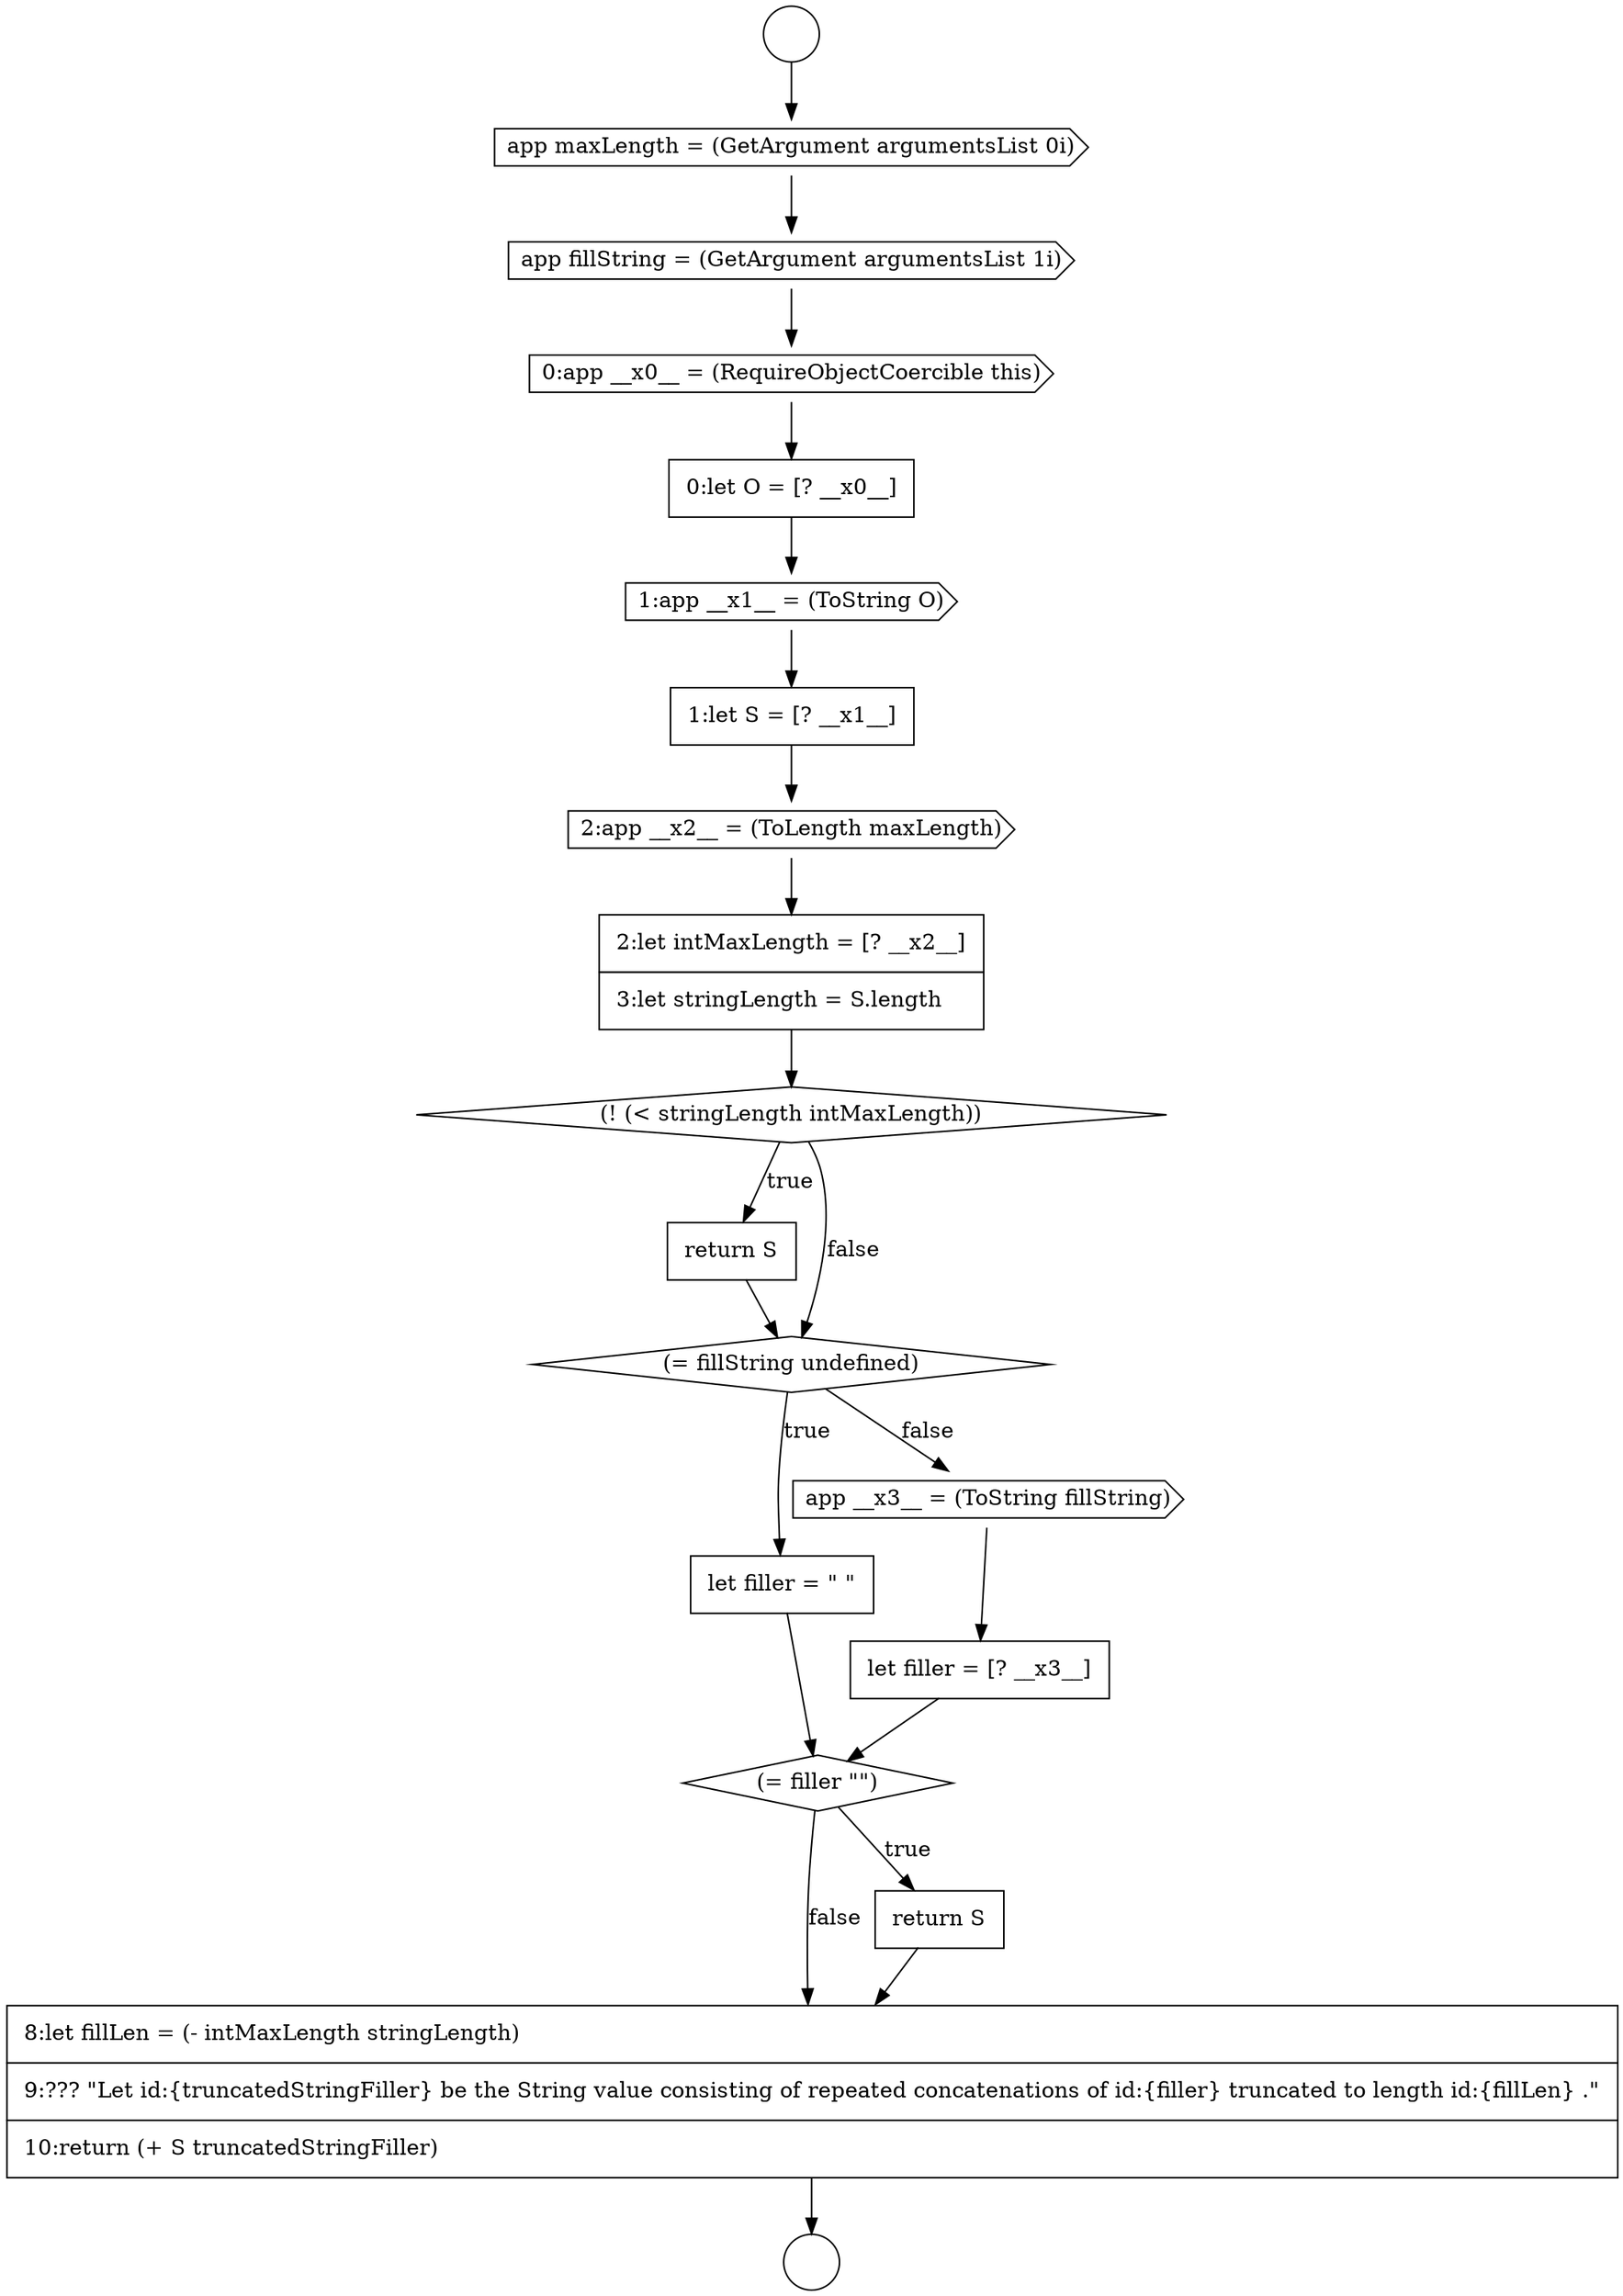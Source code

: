digraph {
  node13110 [shape=none, margin=0, label=<<font color="black">
    <table border="0" cellborder="1" cellspacing="0" cellpadding="10">
      <tr><td align="left">let filler = &quot; &quot;</td></tr>
    </table>
  </font>> color="black" fillcolor="white" style=filled]
  node13098 [shape=circle label=" " color="black" fillcolor="white" style=filled]
  node13102 [shape=none, margin=0, label=<<font color="black">
    <table border="0" cellborder="1" cellspacing="0" cellpadding="10">
      <tr><td align="left">0:let O = [? __x0__]</td></tr>
    </table>
  </font>> color="black" fillcolor="white" style=filled]
  node13106 [shape=none, margin=0, label=<<font color="black">
    <table border="0" cellborder="1" cellspacing="0" cellpadding="10">
      <tr><td align="left">2:let intMaxLength = [? __x2__]</td></tr>
      <tr><td align="left">3:let stringLength = S.length</td></tr>
    </table>
  </font>> color="black" fillcolor="white" style=filled]
  node13099 [shape=cds, label=<<font color="black">app maxLength = (GetArgument argumentsList 0i)</font>> color="black" fillcolor="white" style=filled]
  node13100 [shape=cds, label=<<font color="black">app fillString = (GetArgument argumentsList 1i)</font>> color="black" fillcolor="white" style=filled]
  node13112 [shape=none, margin=0, label=<<font color="black">
    <table border="0" cellborder="1" cellspacing="0" cellpadding="10">
      <tr><td align="left">let filler = [? __x3__]</td></tr>
    </table>
  </font>> color="black" fillcolor="white" style=filled]
  node13108 [shape=none, margin=0, label=<<font color="black">
    <table border="0" cellborder="1" cellspacing="0" cellpadding="10">
      <tr><td align="left">return S</td></tr>
    </table>
  </font>> color="black" fillcolor="white" style=filled]
  node13107 [shape=diamond, label=<<font color="black">(! (&lt; stringLength intMaxLength))</font>> color="black" fillcolor="white" style=filled]
  node13115 [shape=none, margin=0, label=<<font color="black">
    <table border="0" cellborder="1" cellspacing="0" cellpadding="10">
      <tr><td align="left">8:let fillLen = (- intMaxLength stringLength)</td></tr>
      <tr><td align="left">9:??? &quot;Let id:{truncatedStringFiller} be the String value consisting of repeated concatenations of id:{filler} truncated to length id:{fillLen} .&quot;</td></tr>
      <tr><td align="left">10:return (+ S truncatedStringFiller)</td></tr>
    </table>
  </font>> color="black" fillcolor="white" style=filled]
  node13113 [shape=diamond, label=<<font color="black">(= filler &quot;&quot;)</font>> color="black" fillcolor="white" style=filled]
  node13104 [shape=none, margin=0, label=<<font color="black">
    <table border="0" cellborder="1" cellspacing="0" cellpadding="10">
      <tr><td align="left">1:let S = [? __x1__]</td></tr>
    </table>
  </font>> color="black" fillcolor="white" style=filled]
  node13109 [shape=diamond, label=<<font color="black">(= fillString undefined)</font>> color="black" fillcolor="white" style=filled]
  node13103 [shape=cds, label=<<font color="black">1:app __x1__ = (ToString O)</font>> color="black" fillcolor="white" style=filled]
  node13105 [shape=cds, label=<<font color="black">2:app __x2__ = (ToLength maxLength)</font>> color="black" fillcolor="white" style=filled]
  node13114 [shape=none, margin=0, label=<<font color="black">
    <table border="0" cellborder="1" cellspacing="0" cellpadding="10">
      <tr><td align="left">return S</td></tr>
    </table>
  </font>> color="black" fillcolor="white" style=filled]
  node13097 [shape=circle label=" " color="black" fillcolor="white" style=filled]
  node13101 [shape=cds, label=<<font color="black">0:app __x0__ = (RequireObjectCoercible this)</font>> color="black" fillcolor="white" style=filled]
  node13111 [shape=cds, label=<<font color="black">app __x3__ = (ToString fillString)</font>> color="black" fillcolor="white" style=filled]
  node13105 -> node13106 [ color="black"]
  node13111 -> node13112 [ color="black"]
  node13110 -> node13113 [ color="black"]
  node13109 -> node13110 [label=<<font color="black">true</font>> color="black"]
  node13109 -> node13111 [label=<<font color="black">false</font>> color="black"]
  node13112 -> node13113 [ color="black"]
  node13104 -> node13105 [ color="black"]
  node13099 -> node13100 [ color="black"]
  node13101 -> node13102 [ color="black"]
  node13097 -> node13099 [ color="black"]
  node13113 -> node13114 [label=<<font color="black">true</font>> color="black"]
  node13113 -> node13115 [label=<<font color="black">false</font>> color="black"]
  node13115 -> node13098 [ color="black"]
  node13103 -> node13104 [ color="black"]
  node13102 -> node13103 [ color="black"]
  node13108 -> node13109 [ color="black"]
  node13100 -> node13101 [ color="black"]
  node13106 -> node13107 [ color="black"]
  node13114 -> node13115 [ color="black"]
  node13107 -> node13108 [label=<<font color="black">true</font>> color="black"]
  node13107 -> node13109 [label=<<font color="black">false</font>> color="black"]
}
